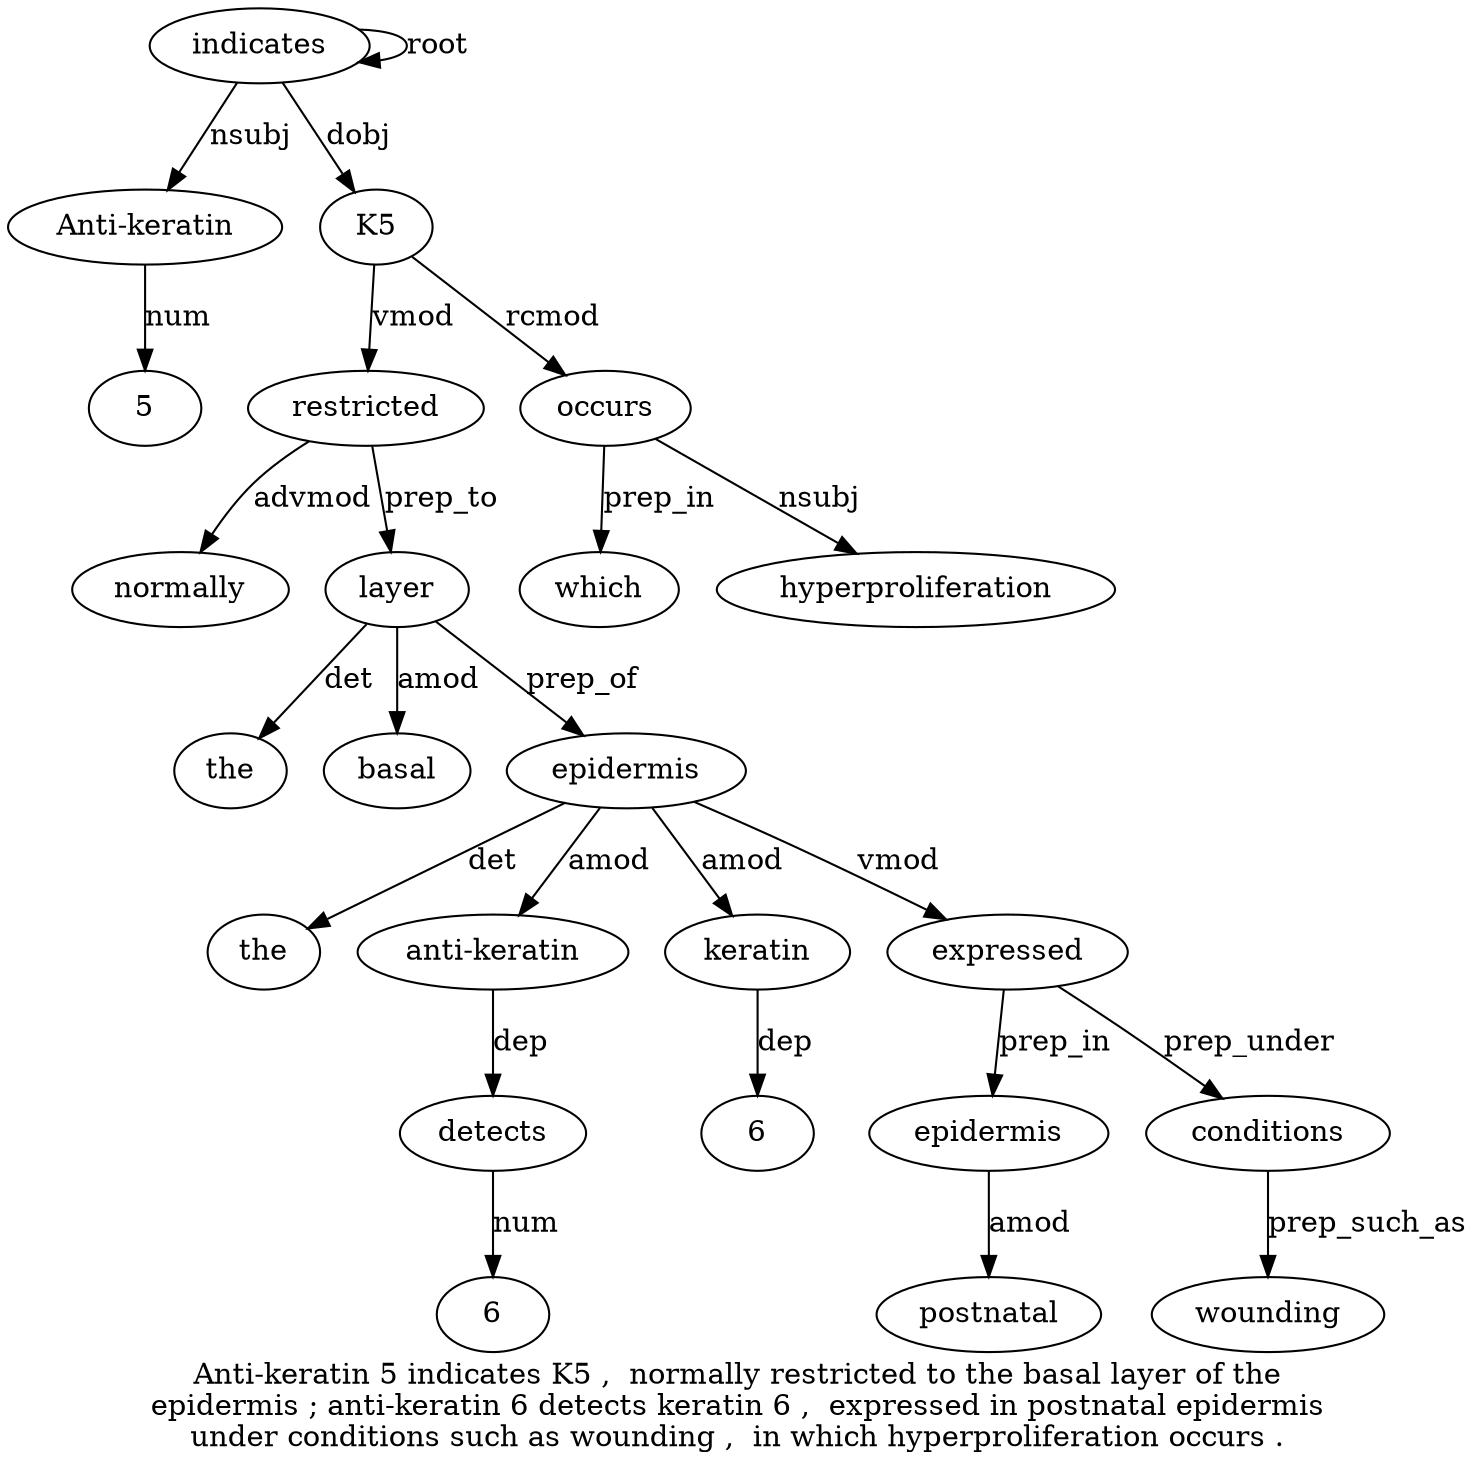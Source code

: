 digraph "Anti-keratin 5 indicates K5 ,  normally restricted to the basal layer of the epidermis ; anti-keratin 6 detects keratin 6 ,  expressed in postnatal epidermis under conditions such as wounding ,  in which hyperproliferation occurs ." {
label="Anti-keratin 5 indicates K5 ,  normally restricted to the basal layer of the
epidermis ; anti-keratin 6 detects keratin 6 ,  expressed in postnatal epidermis
under conditions such as wounding ,  in which hyperproliferation occurs .";
indicates3 [style=filled, fillcolor=white, label=indicates];
"Anti-keratin1" [style=filled, fillcolor=white, label="Anti-keratin"];
indicates3 -> "Anti-keratin1"  [label=nsubj];
52 [style=filled, fillcolor=white, label=5];
"Anti-keratin1" -> 52  [label=num];
indicates3 -> indicates3  [label=root];
K54 [style=filled, fillcolor=white, label=K5];
indicates3 -> K54  [label=dobj];
restricted7 [style=filled, fillcolor=white, label=restricted];
normally6 [style=filled, fillcolor=white, label=normally];
restricted7 -> normally6  [label=advmod];
K54 -> restricted7  [label=vmod];
layer11 [style=filled, fillcolor=white, label=layer];
the9 [style=filled, fillcolor=white, label=the];
layer11 -> the9  [label=det];
basal10 [style=filled, fillcolor=white, label=basal];
layer11 -> basal10  [label=amod];
restricted7 -> layer11  [label=prep_to];
epidermis14 [style=filled, fillcolor=white, label=epidermis];
the13 [style=filled, fillcolor=white, label=the];
epidermis14 -> the13  [label=det];
layer11 -> epidermis14  [label=prep_of];
"anti-keratin16" [style=filled, fillcolor=white, label="anti-keratin"];
epidermis14 -> "anti-keratin16"  [label=amod];
detects18 [style=filled, fillcolor=white, label=detects];
617 [style=filled, fillcolor=white, label=6];
detects18 -> 617  [label=num];
"anti-keratin16" -> detects18  [label=dep];
keratin19 [style=filled, fillcolor=white, label=keratin];
epidermis14 -> keratin19  [label=amod];
620 [style=filled, fillcolor=white, label=6];
keratin19 -> 620  [label=dep];
expressed22 [style=filled, fillcolor=white, label=expressed];
epidermis14 -> expressed22  [label=vmod];
epidermis25 [style=filled, fillcolor=white, label=epidermis];
postnatal24 [style=filled, fillcolor=white, label=postnatal];
epidermis25 -> postnatal24  [label=amod];
expressed22 -> epidermis25  [label=prep_in];
conditions27 [style=filled, fillcolor=white, label=conditions];
expressed22 -> conditions27  [label=prep_under];
wounding30 [style=filled, fillcolor=white, label=wounding];
conditions27 -> wounding30  [label=prep_such_as];
occurs35 [style=filled, fillcolor=white, label=occurs];
which33 [style=filled, fillcolor=white, label=which];
occurs35 -> which33  [label=prep_in];
hyperproliferation34 [style=filled, fillcolor=white, label=hyperproliferation];
occurs35 -> hyperproliferation34  [label=nsubj];
K54 -> occurs35  [label=rcmod];
}
